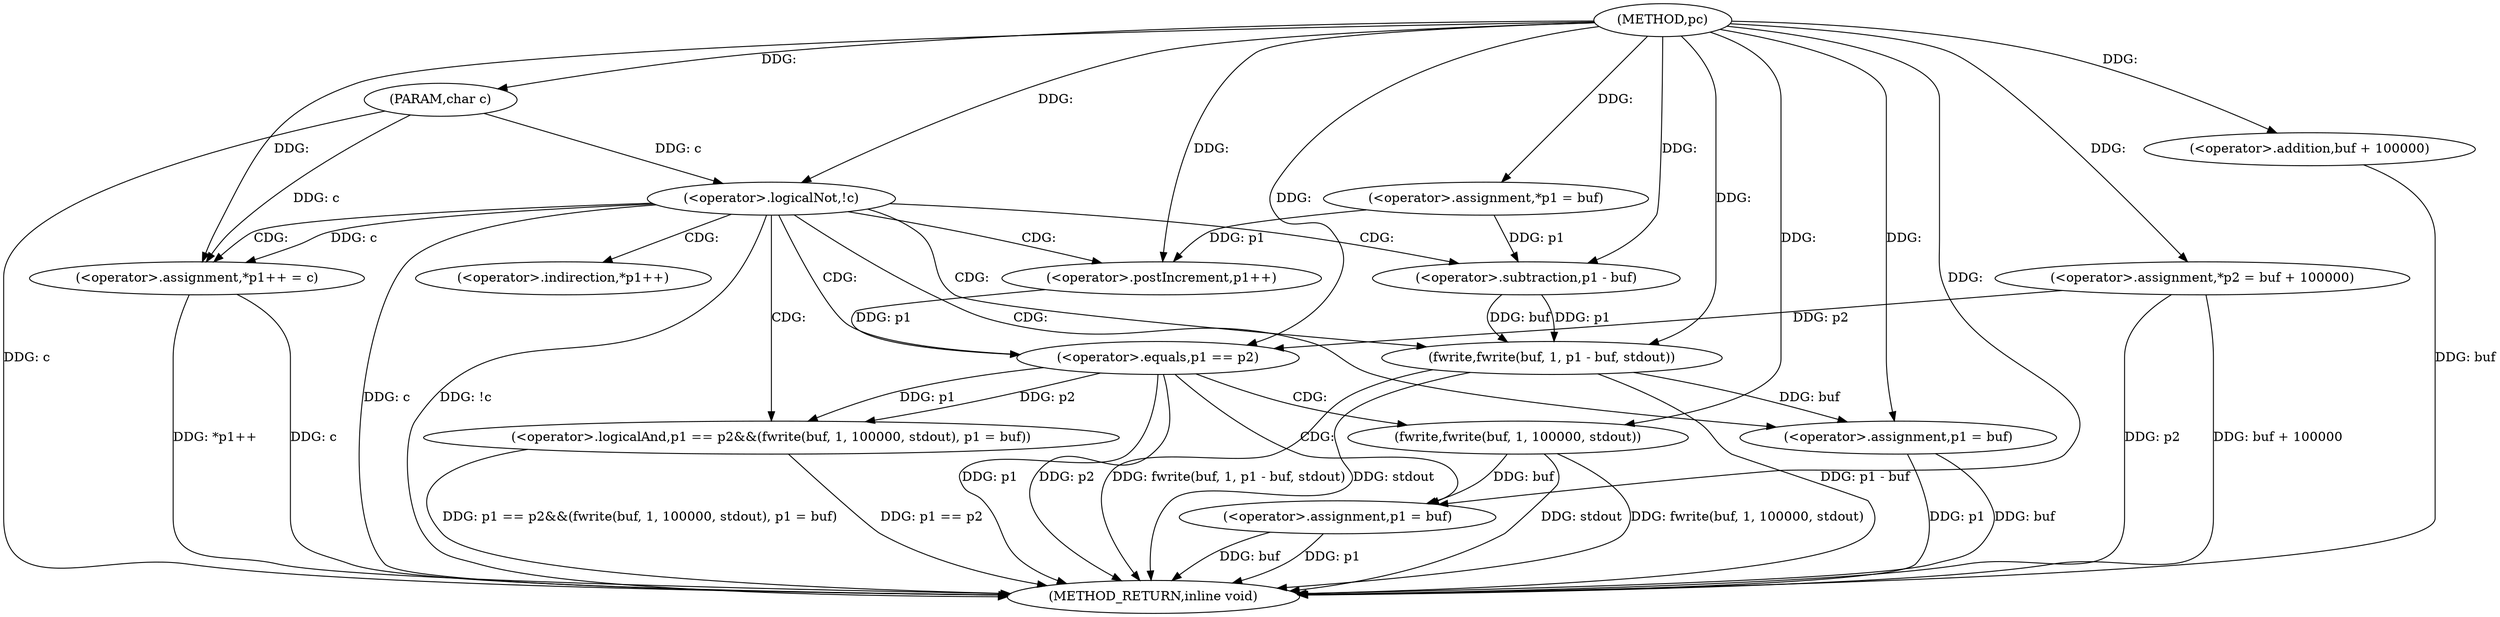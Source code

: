 digraph "pc" {  
"1000349" [label = "(METHOD,pc)" ]
"1000397" [label = "(METHOD_RETURN,inline void)" ]
"1000350" [label = "(PARAM,char c)" ]
"1000354" [label = "(<operator>.assignment,*p1 = buf)" ]
"1000358" [label = "(<operator>.assignment,*p2 = buf + 100000)" ]
"1000364" [label = "(<operator>.logicalNot,!c)" ]
"1000360" [label = "(<operator>.addition,buf + 100000)" ]
"1000367" [label = "(fwrite,fwrite(buf, 1, p1 - buf, stdout))" ]
"1000374" [label = "(<operator>.assignment,p1 = buf)" ]
"1000379" [label = "(<operator>.assignment,*p1++ = c)" ]
"1000384" [label = "(<operator>.logicalAnd,p1 == p2&&(fwrite(buf, 1, 100000, stdout), p1 = buf))" ]
"1000370" [label = "(<operator>.subtraction,p1 - buf)" ]
"1000385" [label = "(<operator>.equals,p1 == p2)" ]
"1000389" [label = "(fwrite,fwrite(buf, 1, 100000, stdout))" ]
"1000394" [label = "(<operator>.assignment,p1 = buf)" ]
"1000381" [label = "(<operator>.postIncrement,p1++)" ]
"1000380" [label = "(<operator>.indirection,*p1++)" ]
  "1000350" -> "1000397"  [ label = "DDG: c"] 
  "1000358" -> "1000397"  [ label = "DDG: p2"] 
  "1000360" -> "1000397"  [ label = "DDG: buf"] 
  "1000358" -> "1000397"  [ label = "DDG: buf + 100000"] 
  "1000364" -> "1000397"  [ label = "DDG: c"] 
  "1000364" -> "1000397"  [ label = "DDG: !c"] 
  "1000379" -> "1000397"  [ label = "DDG: *p1++"] 
  "1000379" -> "1000397"  [ label = "DDG: c"] 
  "1000385" -> "1000397"  [ label = "DDG: p1"] 
  "1000385" -> "1000397"  [ label = "DDG: p2"] 
  "1000384" -> "1000397"  [ label = "DDG: p1 == p2"] 
  "1000389" -> "1000397"  [ label = "DDG: stdout"] 
  "1000389" -> "1000397"  [ label = "DDG: fwrite(buf, 1, 100000, stdout)"] 
  "1000394" -> "1000397"  [ label = "DDG: p1"] 
  "1000394" -> "1000397"  [ label = "DDG: buf"] 
  "1000384" -> "1000397"  [ label = "DDG: p1 == p2&&(fwrite(buf, 1, 100000, stdout), p1 = buf)"] 
  "1000367" -> "1000397"  [ label = "DDG: p1 - buf"] 
  "1000367" -> "1000397"  [ label = "DDG: stdout"] 
  "1000367" -> "1000397"  [ label = "DDG: fwrite(buf, 1, p1 - buf, stdout)"] 
  "1000374" -> "1000397"  [ label = "DDG: p1"] 
  "1000374" -> "1000397"  [ label = "DDG: buf"] 
  "1000349" -> "1000350"  [ label = "DDG: "] 
  "1000349" -> "1000354"  [ label = "DDG: "] 
  "1000349" -> "1000358"  [ label = "DDG: "] 
  "1000349" -> "1000360"  [ label = "DDG: "] 
  "1000350" -> "1000364"  [ label = "DDG: c"] 
  "1000349" -> "1000364"  [ label = "DDG: "] 
  "1000367" -> "1000374"  [ label = "DDG: buf"] 
  "1000349" -> "1000374"  [ label = "DDG: "] 
  "1000370" -> "1000367"  [ label = "DDG: buf"] 
  "1000349" -> "1000367"  [ label = "DDG: "] 
  "1000370" -> "1000367"  [ label = "DDG: p1"] 
  "1000364" -> "1000379"  [ label = "DDG: c"] 
  "1000350" -> "1000379"  [ label = "DDG: c"] 
  "1000349" -> "1000379"  [ label = "DDG: "] 
  "1000354" -> "1000370"  [ label = "DDG: p1"] 
  "1000349" -> "1000370"  [ label = "DDG: "] 
  "1000385" -> "1000384"  [ label = "DDG: p2"] 
  "1000385" -> "1000384"  [ label = "DDG: p1"] 
  "1000381" -> "1000385"  [ label = "DDG: p1"] 
  "1000349" -> "1000385"  [ label = "DDG: "] 
  "1000358" -> "1000385"  [ label = "DDG: p2"] 
  "1000389" -> "1000394"  [ label = "DDG: buf"] 
  "1000349" -> "1000394"  [ label = "DDG: "] 
  "1000354" -> "1000381"  [ label = "DDG: p1"] 
  "1000349" -> "1000381"  [ label = "DDG: "] 
  "1000349" -> "1000389"  [ label = "DDG: "] 
  "1000364" -> "1000380"  [ label = "CDG: "] 
  "1000364" -> "1000367"  [ label = "CDG: "] 
  "1000364" -> "1000379"  [ label = "CDG: "] 
  "1000364" -> "1000374"  [ label = "CDG: "] 
  "1000364" -> "1000370"  [ label = "CDG: "] 
  "1000364" -> "1000381"  [ label = "CDG: "] 
  "1000364" -> "1000385"  [ label = "CDG: "] 
  "1000364" -> "1000384"  [ label = "CDG: "] 
  "1000385" -> "1000389"  [ label = "CDG: "] 
  "1000385" -> "1000394"  [ label = "CDG: "] 
}
